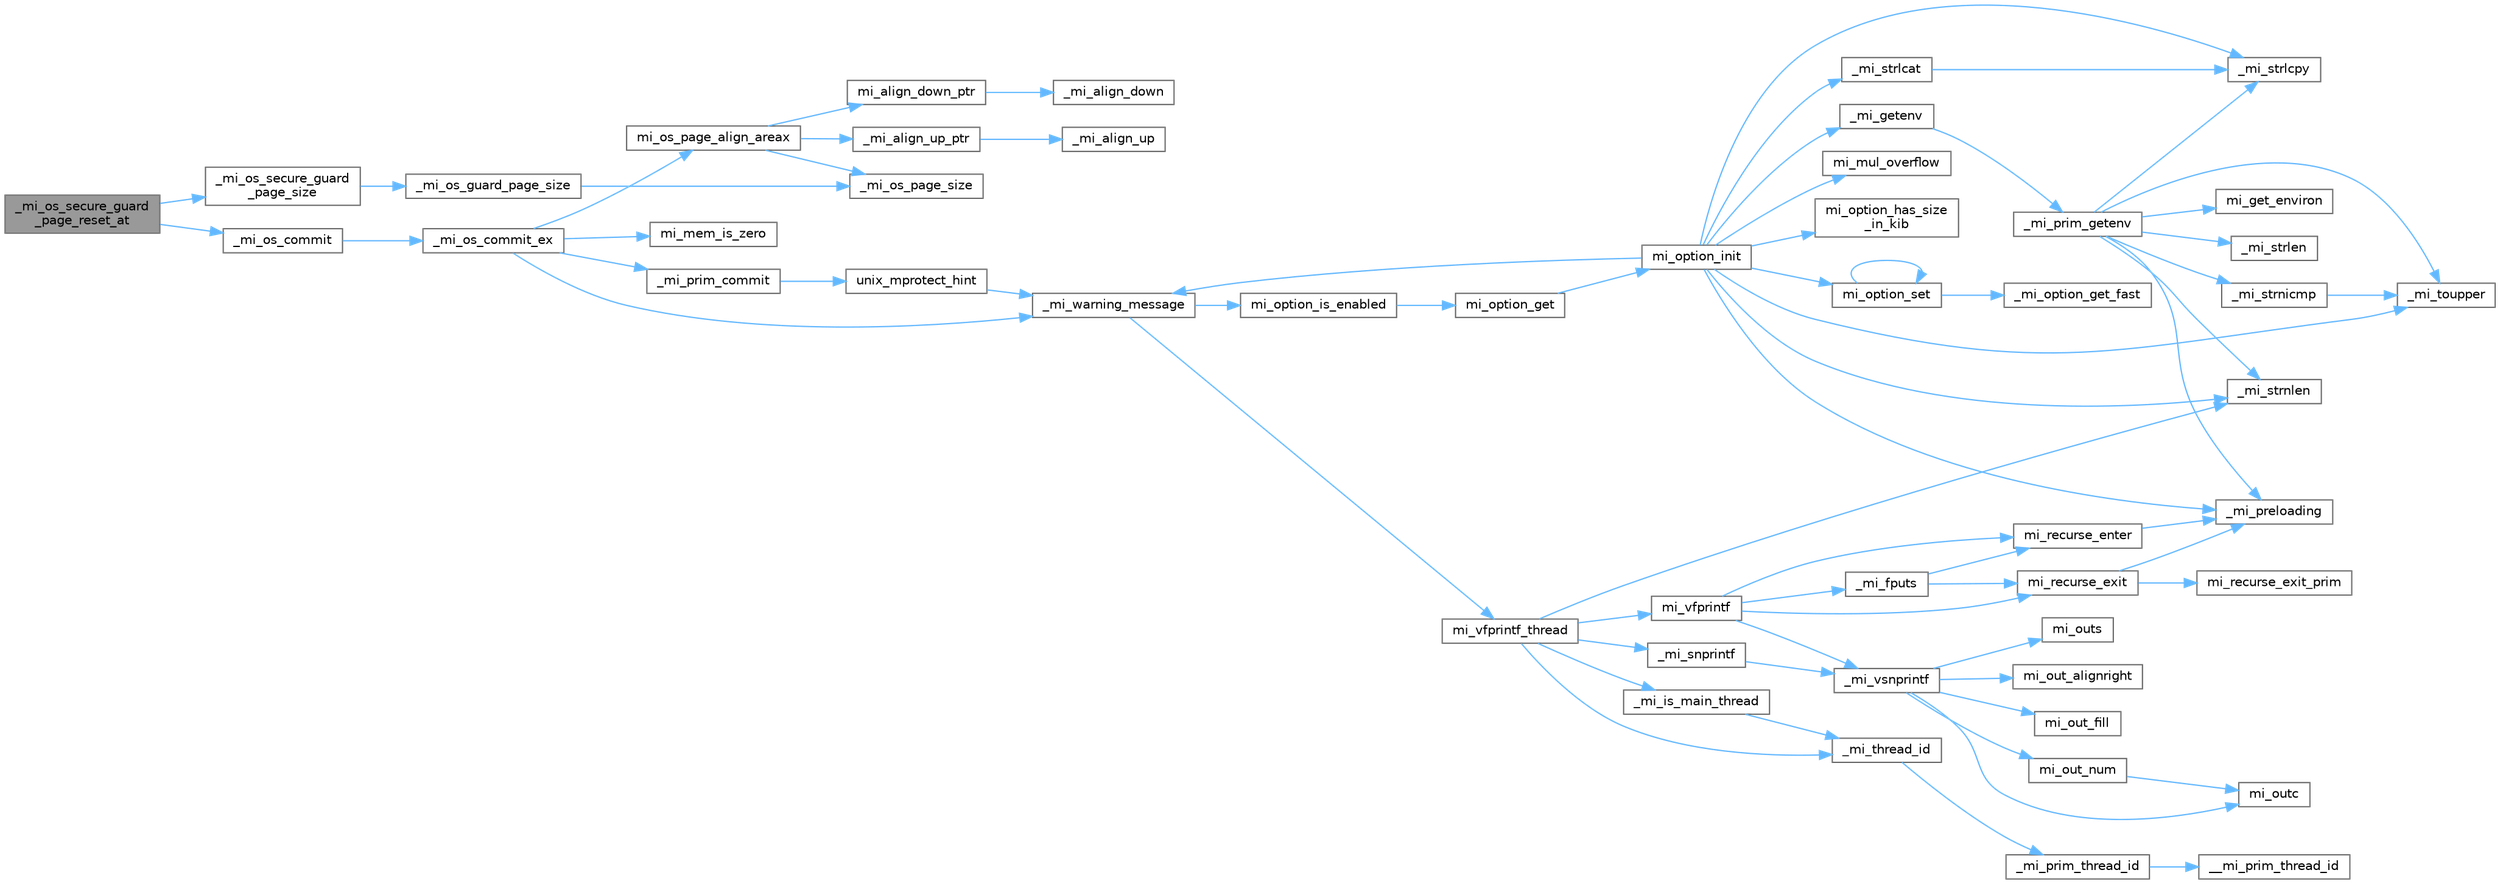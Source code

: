 digraph "_mi_os_secure_guard_page_reset_at"
{
 // LATEX_PDF_SIZE
  bgcolor="transparent";
  edge [fontname=Helvetica,fontsize=10,labelfontname=Helvetica,labelfontsize=10];
  node [fontname=Helvetica,fontsize=10,shape=box,height=0.2,width=0.4];
  rankdir="LR";
  Node1 [id="Node000001",label="_mi_os_secure_guard\l_page_reset_at",height=0.2,width=0.4,color="gray40", fillcolor="grey60", style="filled", fontcolor="black",tooltip=" "];
  Node1 -> Node2 [id="edge67_Node000001_Node000002",color="steelblue1",style="solid",tooltip=" "];
  Node2 [id="Node000002",label="_mi_os_commit",height=0.2,width=0.4,color="grey40", fillcolor="white", style="filled",URL="$os_8c.html#acef931ae1be3c3ddb6ee125a8267a84e",tooltip=" "];
  Node2 -> Node3 [id="edge68_Node000002_Node000003",color="steelblue1",style="solid",tooltip=" "];
  Node3 [id="Node000003",label="_mi_os_commit_ex",height=0.2,width=0.4,color="grey40", fillcolor="white", style="filled",URL="$os_8c.html#a3d62d4f2f8c54d1251323be446068194",tooltip=" "];
  Node3 -> Node4 [id="edge69_Node000003_Node000004",color="steelblue1",style="solid",tooltip=" "];
  Node4 [id="Node000004",label="_mi_prim_commit",height=0.2,width=0.4,color="grey40", fillcolor="white", style="filled",URL="$windows_2prim_8c.html#a723c63d8d2b51281ab1ef2bf7e7395d0",tooltip=" "];
  Node4 -> Node5 [id="edge70_Node000004_Node000005",color="steelblue1",style="solid",tooltip=" "];
  Node5 [id="Node000005",label="unix_mprotect_hint",height=0.2,width=0.4,color="grey40", fillcolor="white", style="filled",URL="$unix_2prim_8c.html#a7729d7cf0976d9e9fdc1d344d80e7d14",tooltip=" "];
  Node5 -> Node6 [id="edge71_Node000005_Node000006",color="steelblue1",style="solid",tooltip=" "];
  Node6 [id="Node000006",label="_mi_warning_message",height=0.2,width=0.4,color="grey40", fillcolor="white", style="filled",URL="$options_8c.html#ac253cac2ca24fb63be7f4937ac620dc4",tooltip=" "];
  Node6 -> Node7 [id="edge72_Node000006_Node000007",color="steelblue1",style="solid",tooltip=" "];
  Node7 [id="Node000007",label="mi_option_is_enabled",height=0.2,width=0.4,color="grey40", fillcolor="white", style="filled",URL="$group__options.html#ga459ad98f18b3fc9275474807fe0ca188",tooltip=" "];
  Node7 -> Node8 [id="edge73_Node000007_Node000008",color="steelblue1",style="solid",tooltip=" "];
  Node8 [id="Node000008",label="mi_option_get",height=0.2,width=0.4,color="grey40", fillcolor="white", style="filled",URL="$group__options.html#ga7e8af195cc81d3fa64ccf2662caa565a",tooltip=" "];
  Node8 -> Node9 [id="edge74_Node000008_Node000009",color="steelblue1",style="solid",tooltip=" "];
  Node9 [id="Node000009",label="mi_option_init",height=0.2,width=0.4,color="grey40", fillcolor="white", style="filled",URL="$options_8c.html#a61970c5b942f29a5dea8a39742421cfe",tooltip=" "];
  Node9 -> Node10 [id="edge75_Node000009_Node000010",color="steelblue1",style="solid",tooltip=" "];
  Node10 [id="Node000010",label="_mi_getenv",height=0.2,width=0.4,color="grey40", fillcolor="white", style="filled",URL="$libc_8c.html#ae24e3d9662cc4cc3277fa0f31359b3ee",tooltip=" "];
  Node10 -> Node11 [id="edge76_Node000010_Node000011",color="steelblue1",style="solid",tooltip=" "];
  Node11 [id="Node000011",label="_mi_prim_getenv",height=0.2,width=0.4,color="grey40", fillcolor="white", style="filled",URL="$windows_2prim_8c.html#a83ac99612f318532560ffc033ee18d59",tooltip=" "];
  Node11 -> Node12 [id="edge77_Node000011_Node000012",color="steelblue1",style="solid",tooltip=" "];
  Node12 [id="Node000012",label="_mi_preloading",height=0.2,width=0.4,color="grey40", fillcolor="white", style="filled",URL="$_e_a_s_t_l_2packages_2mimalloc_2src_2init_8c.html#a404be8b4c0576588270fde0b2a4d7832",tooltip=" "];
  Node11 -> Node13 [id="edge78_Node000011_Node000013",color="steelblue1",style="solid",tooltip=" "];
  Node13 [id="Node000013",label="_mi_strlcpy",height=0.2,width=0.4,color="grey40", fillcolor="white", style="filled",URL="$libc_8c.html#a17a9534829be8a086014bf2a2792154f",tooltip=" "];
  Node11 -> Node14 [id="edge79_Node000011_Node000014",color="steelblue1",style="solid",tooltip=" "];
  Node14 [id="Node000014",label="_mi_strlen",height=0.2,width=0.4,color="grey40", fillcolor="white", style="filled",URL="$libc_8c.html#a70fc9bbb723b024221706d118be42bfc",tooltip=" "];
  Node11 -> Node15 [id="edge80_Node000011_Node000015",color="steelblue1",style="solid",tooltip=" "];
  Node15 [id="Node000015",label="_mi_strnicmp",height=0.2,width=0.4,color="grey40", fillcolor="white", style="filled",URL="$libc_8c.html#a0263a76ab329c76a3e9dd758126389d5",tooltip=" "];
  Node15 -> Node16 [id="edge81_Node000015_Node000016",color="steelblue1",style="solid",tooltip=" "];
  Node16 [id="Node000016",label="_mi_toupper",height=0.2,width=0.4,color="grey40", fillcolor="white", style="filled",URL="$libc_8c.html#a0d811385427149f1ea8637c8fab1fd07",tooltip=" "];
  Node11 -> Node17 [id="edge82_Node000011_Node000017",color="steelblue1",style="solid",tooltip=" "];
  Node17 [id="Node000017",label="_mi_strnlen",height=0.2,width=0.4,color="grey40", fillcolor="white", style="filled",URL="$libc_8c.html#ae8577fe0d9bbe3fb90d2169caa1af943",tooltip=" "];
  Node11 -> Node16 [id="edge83_Node000011_Node000016",color="steelblue1",style="solid",tooltip=" "];
  Node11 -> Node18 [id="edge84_Node000011_Node000018",color="steelblue1",style="solid",tooltip=" "];
  Node18 [id="Node000018",label="mi_get_environ",height=0.2,width=0.4,color="grey40", fillcolor="white", style="filled",URL="$unix_2prim_8c.html#a11e720e003c887e5028665097ce7735f",tooltip=" "];
  Node9 -> Node12 [id="edge85_Node000009_Node000012",color="steelblue1",style="solid",tooltip=" "];
  Node9 -> Node19 [id="edge86_Node000009_Node000019",color="steelblue1",style="solid",tooltip=" "];
  Node19 [id="Node000019",label="_mi_strlcat",height=0.2,width=0.4,color="grey40", fillcolor="white", style="filled",URL="$libc_8c.html#a29572712fc70f836ac31d224d98ad41a",tooltip=" "];
  Node19 -> Node13 [id="edge87_Node000019_Node000013",color="steelblue1",style="solid",tooltip=" "];
  Node9 -> Node13 [id="edge88_Node000009_Node000013",color="steelblue1",style="solid",tooltip=" "];
  Node9 -> Node17 [id="edge89_Node000009_Node000017",color="steelblue1",style="solid",tooltip=" "];
  Node9 -> Node16 [id="edge90_Node000009_Node000016",color="steelblue1",style="solid",tooltip=" "];
  Node9 -> Node6 [id="edge91_Node000009_Node000006",color="steelblue1",style="solid",tooltip=" "];
  Node9 -> Node20 [id="edge92_Node000009_Node000020",color="steelblue1",style="solid",tooltip=" "];
  Node20 [id="Node000020",label="mi_mul_overflow",height=0.2,width=0.4,color="grey40", fillcolor="white", style="filled",URL="$_e_a_s_t_l_2packages_2mimalloc_2include_2mimalloc_2internal_8h.html#abf06027911fbdc300901fb961a45e4d0",tooltip=" "];
  Node9 -> Node21 [id="edge93_Node000009_Node000021",color="steelblue1",style="solid",tooltip=" "];
  Node21 [id="Node000021",label="mi_option_has_size\l_in_kib",height=0.2,width=0.4,color="grey40", fillcolor="white", style="filled",URL="$options_8c.html#aee4ee640d854972d765c2896aa04270a",tooltip=" "];
  Node9 -> Node22 [id="edge94_Node000009_Node000022",color="steelblue1",style="solid",tooltip=" "];
  Node22 [id="Node000022",label="mi_option_set",height=0.2,width=0.4,color="grey40", fillcolor="white", style="filled",URL="$group__options.html#gaf84921c32375e25754dc2ee6a911fa60",tooltip=" "];
  Node22 -> Node23 [id="edge95_Node000022_Node000023",color="steelblue1",style="solid",tooltip=" "];
  Node23 [id="Node000023",label="_mi_option_get_fast",height=0.2,width=0.4,color="grey40", fillcolor="white", style="filled",URL="$options_8c.html#a1d96c2519367ba4bef4505cbd13aaec3",tooltip=" "];
  Node22 -> Node22 [id="edge96_Node000022_Node000022",color="steelblue1",style="solid",tooltip=" "];
  Node6 -> Node24 [id="edge97_Node000006_Node000024",color="steelblue1",style="solid",tooltip=" "];
  Node24 [id="Node000024",label="mi_vfprintf_thread",height=0.2,width=0.4,color="grey40", fillcolor="white", style="filled",URL="$options_8c.html#a4af8263c139d04a876914f39024a7424",tooltip=" "];
  Node24 -> Node25 [id="edge98_Node000024_Node000025",color="steelblue1",style="solid",tooltip=" "];
  Node25 [id="Node000025",label="_mi_is_main_thread",height=0.2,width=0.4,color="grey40", fillcolor="white", style="filled",URL="$_e_a_s_t_l_2packages_2mimalloc_2src_2init_8c.html#a008e0a28e7c86b15a04094d595e2c327",tooltip=" "];
  Node25 -> Node26 [id="edge99_Node000025_Node000026",color="steelblue1",style="solid",tooltip=" "];
  Node26 [id="Node000026",label="_mi_thread_id",height=0.2,width=0.4,color="grey40", fillcolor="white", style="filled",URL="$_e_a_s_t_l_2packages_2mimalloc_2src_2init_8c.html#a43068a36d7dea6ccf1e3558a27e22993",tooltip=" "];
  Node26 -> Node27 [id="edge100_Node000026_Node000027",color="steelblue1",style="solid",tooltip=" "];
  Node27 [id="Node000027",label="_mi_prim_thread_id",height=0.2,width=0.4,color="grey40", fillcolor="white", style="filled",URL="$prim_8h.html#a3875c92cbb791d0a7c69bc1fd2df6804",tooltip=" "];
  Node27 -> Node28 [id="edge101_Node000027_Node000028",color="steelblue1",style="solid",tooltip=" "];
  Node28 [id="Node000028",label="__mi_prim_thread_id",height=0.2,width=0.4,color="grey40", fillcolor="white", style="filled",URL="$prim_8h.html#a42ea20cb0253ec21dff5f6770927df20",tooltip=" "];
  Node24 -> Node29 [id="edge102_Node000024_Node000029",color="steelblue1",style="solid",tooltip=" "];
  Node29 [id="Node000029",label="_mi_snprintf",height=0.2,width=0.4,color="grey40", fillcolor="white", style="filled",URL="$libc_8c.html#a6c2f4673e3317f332571bc1bec18c49b",tooltip=" "];
  Node29 -> Node30 [id="edge103_Node000029_Node000030",color="steelblue1",style="solid",tooltip=" "];
  Node30 [id="Node000030",label="_mi_vsnprintf",height=0.2,width=0.4,color="grey40", fillcolor="white", style="filled",URL="$libc_8c.html#a8991188606f00dc8665aa14d8e7dab83",tooltip=" "];
  Node30 -> Node31 [id="edge104_Node000030_Node000031",color="steelblue1",style="solid",tooltip=" "];
  Node31 [id="Node000031",label="mi_out_alignright",height=0.2,width=0.4,color="grey40", fillcolor="white", style="filled",URL="$libc_8c.html#ad685676d3f84c5cd4dfa7827c23bd5f8",tooltip=" "];
  Node30 -> Node32 [id="edge105_Node000030_Node000032",color="steelblue1",style="solid",tooltip=" "];
  Node32 [id="Node000032",label="mi_out_fill",height=0.2,width=0.4,color="grey40", fillcolor="white", style="filled",URL="$libc_8c.html#aa0ad53a34be55c1788f02c39458eaae2",tooltip=" "];
  Node30 -> Node33 [id="edge106_Node000030_Node000033",color="steelblue1",style="solid",tooltip=" "];
  Node33 [id="Node000033",label="mi_out_num",height=0.2,width=0.4,color="grey40", fillcolor="white", style="filled",URL="$libc_8c.html#a94c4b54180b0199b5ccafd9873ebf4b6",tooltip=" "];
  Node33 -> Node34 [id="edge107_Node000033_Node000034",color="steelblue1",style="solid",tooltip=" "];
  Node34 [id="Node000034",label="mi_outc",height=0.2,width=0.4,color="grey40", fillcolor="white", style="filled",URL="$libc_8c.html#a623f4757c3652532d609471b123b2a38",tooltip=" "];
  Node30 -> Node34 [id="edge108_Node000030_Node000034",color="steelblue1",style="solid",tooltip=" "];
  Node30 -> Node35 [id="edge109_Node000030_Node000035",color="steelblue1",style="solid",tooltip=" "];
  Node35 [id="Node000035",label="mi_outs",height=0.2,width=0.4,color="grey40", fillcolor="white", style="filled",URL="$libc_8c.html#a1ffb38103615c2e8069c56410328ffe9",tooltip=" "];
  Node24 -> Node17 [id="edge110_Node000024_Node000017",color="steelblue1",style="solid",tooltip=" "];
  Node24 -> Node26 [id="edge111_Node000024_Node000026",color="steelblue1",style="solid",tooltip=" "];
  Node24 -> Node36 [id="edge112_Node000024_Node000036",color="steelblue1",style="solid",tooltip=" "];
  Node36 [id="Node000036",label="mi_vfprintf",height=0.2,width=0.4,color="grey40", fillcolor="white", style="filled",URL="$options_8c.html#a1f31f62f178fb5309451aa44c8d25327",tooltip=" "];
  Node36 -> Node37 [id="edge113_Node000036_Node000037",color="steelblue1",style="solid",tooltip=" "];
  Node37 [id="Node000037",label="_mi_fputs",height=0.2,width=0.4,color="grey40", fillcolor="white", style="filled",URL="$options_8c.html#a74eecad8676654f59f427a84ccc5c19d",tooltip=" "];
  Node37 -> Node38 [id="edge114_Node000037_Node000038",color="steelblue1",style="solid",tooltip=" "];
  Node38 [id="Node000038",label="mi_recurse_enter",height=0.2,width=0.4,color="grey40", fillcolor="white", style="filled",URL="$options_8c.html#a1fdb7bd3b10624ddeabe0988c52a1285",tooltip=" "];
  Node38 -> Node12 [id="edge115_Node000038_Node000012",color="steelblue1",style="solid",tooltip=" "];
  Node37 -> Node39 [id="edge116_Node000037_Node000039",color="steelblue1",style="solid",tooltip=" "];
  Node39 [id="Node000039",label="mi_recurse_exit",height=0.2,width=0.4,color="grey40", fillcolor="white", style="filled",URL="$options_8c.html#ae9c4fbdaa6fedca31b9c25dcb78112ae",tooltip=" "];
  Node39 -> Node12 [id="edge117_Node000039_Node000012",color="steelblue1",style="solid",tooltip=" "];
  Node39 -> Node40 [id="edge118_Node000039_Node000040",color="steelblue1",style="solid",tooltip=" "];
  Node40 [id="Node000040",label="mi_recurse_exit_prim",height=0.2,width=0.4,color="grey40", fillcolor="white", style="filled",URL="$options_8c.html#afa5ef675de035537efd679d53d629adc",tooltip=" "];
  Node36 -> Node30 [id="edge119_Node000036_Node000030",color="steelblue1",style="solid",tooltip=" "];
  Node36 -> Node38 [id="edge120_Node000036_Node000038",color="steelblue1",style="solid",tooltip=" "];
  Node36 -> Node39 [id="edge121_Node000036_Node000039",color="steelblue1",style="solid",tooltip=" "];
  Node3 -> Node6 [id="edge122_Node000003_Node000006",color="steelblue1",style="solid",tooltip=" "];
  Node3 -> Node41 [id="edge123_Node000003_Node000041",color="steelblue1",style="solid",tooltip=" "];
  Node41 [id="Node000041",label="mi_mem_is_zero",height=0.2,width=0.4,color="grey40", fillcolor="white", style="filled",URL="$_e_a_s_t_l_2packages_2mimalloc_2include_2mimalloc_2internal_8h.html#a8391ae55dd6885bd38593f740fd349a4",tooltip=" "];
  Node3 -> Node42 [id="edge124_Node000003_Node000042",color="steelblue1",style="solid",tooltip=" "];
  Node42 [id="Node000042",label="mi_os_page_align_areax",height=0.2,width=0.4,color="grey40", fillcolor="white", style="filled",URL="$os_8c.html#a80d3a0cbc0a50873b1abc39077a6d77e",tooltip=" "];
  Node42 -> Node43 [id="edge125_Node000042_Node000043",color="steelblue1",style="solid",tooltip=" "];
  Node43 [id="Node000043",label="_mi_align_up_ptr",height=0.2,width=0.4,color="grey40", fillcolor="white", style="filled",URL="$_e_a_s_t_l_2packages_2mimalloc_2include_2mimalloc_2internal_8h.html#ac76001cb6de6586632eb7fb6c1795a77",tooltip=" "];
  Node43 -> Node44 [id="edge126_Node000043_Node000044",color="steelblue1",style="solid",tooltip=" "];
  Node44 [id="Node000044",label="_mi_align_up",height=0.2,width=0.4,color="grey40", fillcolor="white", style="filled",URL="$_e_a_s_t_l_2packages_2mimalloc_2include_2mimalloc_2internal_8h.html#a7f35944d44d8a16365072023dd19e0da",tooltip=" "];
  Node42 -> Node45 [id="edge127_Node000042_Node000045",color="steelblue1",style="solid",tooltip=" "];
  Node45 [id="Node000045",label="_mi_os_page_size",height=0.2,width=0.4,color="grey40", fillcolor="white", style="filled",URL="$os_8c.html#a723e4c95209d4c6282b53317473e83d5",tooltip=" "];
  Node42 -> Node46 [id="edge128_Node000042_Node000046",color="steelblue1",style="solid",tooltip=" "];
  Node46 [id="Node000046",label="mi_align_down_ptr",height=0.2,width=0.4,color="grey40", fillcolor="white", style="filled",URL="$_e_a_s_t_l_2packages_2mimalloc_2include_2mimalloc_2internal_8h.html#adc7ba2f338065541b3513efcf2252795",tooltip=" "];
  Node46 -> Node47 [id="edge129_Node000046_Node000047",color="steelblue1",style="solid",tooltip=" "];
  Node47 [id="Node000047",label="_mi_align_down",height=0.2,width=0.4,color="grey40", fillcolor="white", style="filled",URL="$_e_a_s_t_l_2packages_2mimalloc_2include_2mimalloc_2internal_8h.html#ae0f2f8d6ceafe97eed3962f752cb9975",tooltip=" "];
  Node1 -> Node48 [id="edge130_Node000001_Node000048",color="steelblue1",style="solid",tooltip=" "];
  Node48 [id="Node000048",label="_mi_os_secure_guard\l_page_size",height=0.2,width=0.4,color="grey40", fillcolor="white", style="filled",URL="$os_8c.html#a2daf38bcf9e1a42db5038d237354fbe2",tooltip=" "];
  Node48 -> Node49 [id="edge131_Node000048_Node000049",color="steelblue1",style="solid",tooltip=" "];
  Node49 [id="Node000049",label="_mi_os_guard_page_size",height=0.2,width=0.4,color="grey40", fillcolor="white", style="filled",URL="$os_8c.html#a92837b7960d16ef8d3e038784b1c95df",tooltip=" "];
  Node49 -> Node45 [id="edge132_Node000049_Node000045",color="steelblue1",style="solid",tooltip=" "];
}
